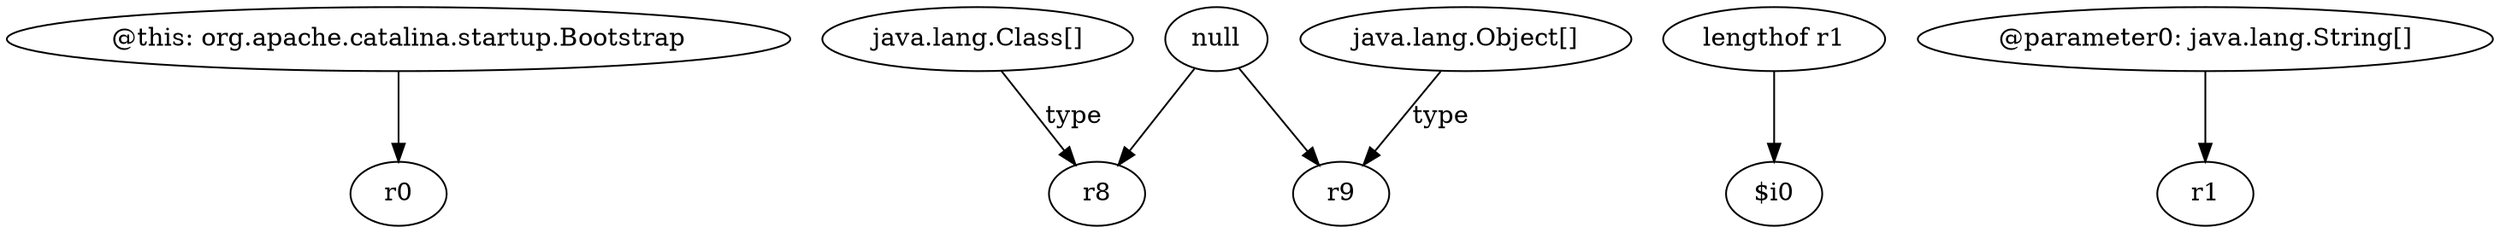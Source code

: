 digraph g {
0[label="@this: org.apache.catalina.startup.Bootstrap"]
1[label="r0"]
0->1[label=""]
2[label="java.lang.Class[]"]
3[label="r8"]
2->3[label="type"]
4[label="null"]
4->3[label=""]
5[label="lengthof r1"]
6[label="$i0"]
5->6[label=""]
7[label="r9"]
4->7[label=""]
8[label="@parameter0: java.lang.String[]"]
9[label="r1"]
8->9[label=""]
10[label="java.lang.Object[]"]
10->7[label="type"]
}